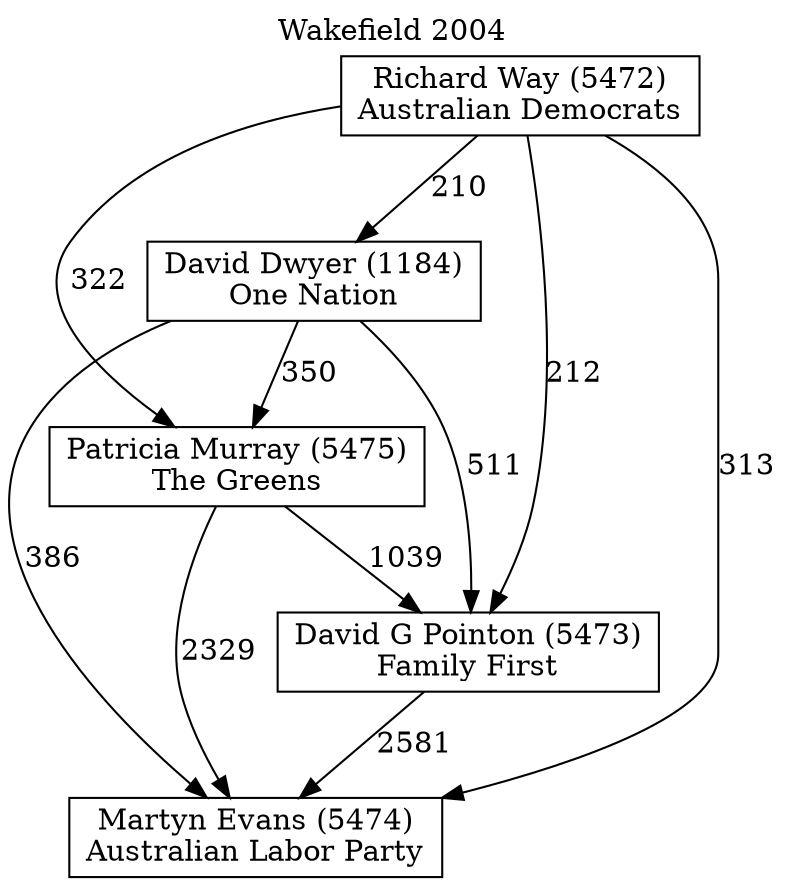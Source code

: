 // House preference flow
digraph "Martyn Evans (5474)_Wakefield_2004" {
	graph [label="Wakefield 2004" labelloc=t mclimit=10]
	node [shape=box]
	"David Dwyer (1184)" [label="David Dwyer (1184)
One Nation"]
	"David G Pointon (5473)" [label="David G Pointon (5473)
Family First"]
	"Martyn Evans (5474)" [label="Martyn Evans (5474)
Australian Labor Party"]
	"Patricia Murray (5475)" [label="Patricia Murray (5475)
The Greens"]
	"Richard Way (5472)" [label="Richard Way (5472)
Australian Democrats"]
	"David Dwyer (1184)" -> "David G Pointon (5473)" [label=511]
	"David Dwyer (1184)" -> "Martyn Evans (5474)" [label=386]
	"David Dwyer (1184)" -> "Patricia Murray (5475)" [label=350]
	"David G Pointon (5473)" -> "Martyn Evans (5474)" [label=2581]
	"Patricia Murray (5475)" -> "David G Pointon (5473)" [label=1039]
	"Patricia Murray (5475)" -> "Martyn Evans (5474)" [label=2329]
	"Richard Way (5472)" -> "David Dwyer (1184)" [label=210]
	"Richard Way (5472)" -> "David G Pointon (5473)" [label=212]
	"Richard Way (5472)" -> "Martyn Evans (5474)" [label=313]
	"Richard Way (5472)" -> "Patricia Murray (5475)" [label=322]
}
